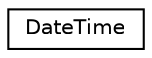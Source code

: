 digraph "Graphical Class Hierarchy"
{
  edge [fontname="Helvetica",fontsize="10",labelfontname="Helvetica",labelfontsize="10"];
  node [fontname="Helvetica",fontsize="10",shape=record];
  rankdir="LR";
  Node0 [label="DateTime",height=0.2,width=0.4,color="black", fillcolor="white", style="filled",URL="$class_date_time.html"];
}
